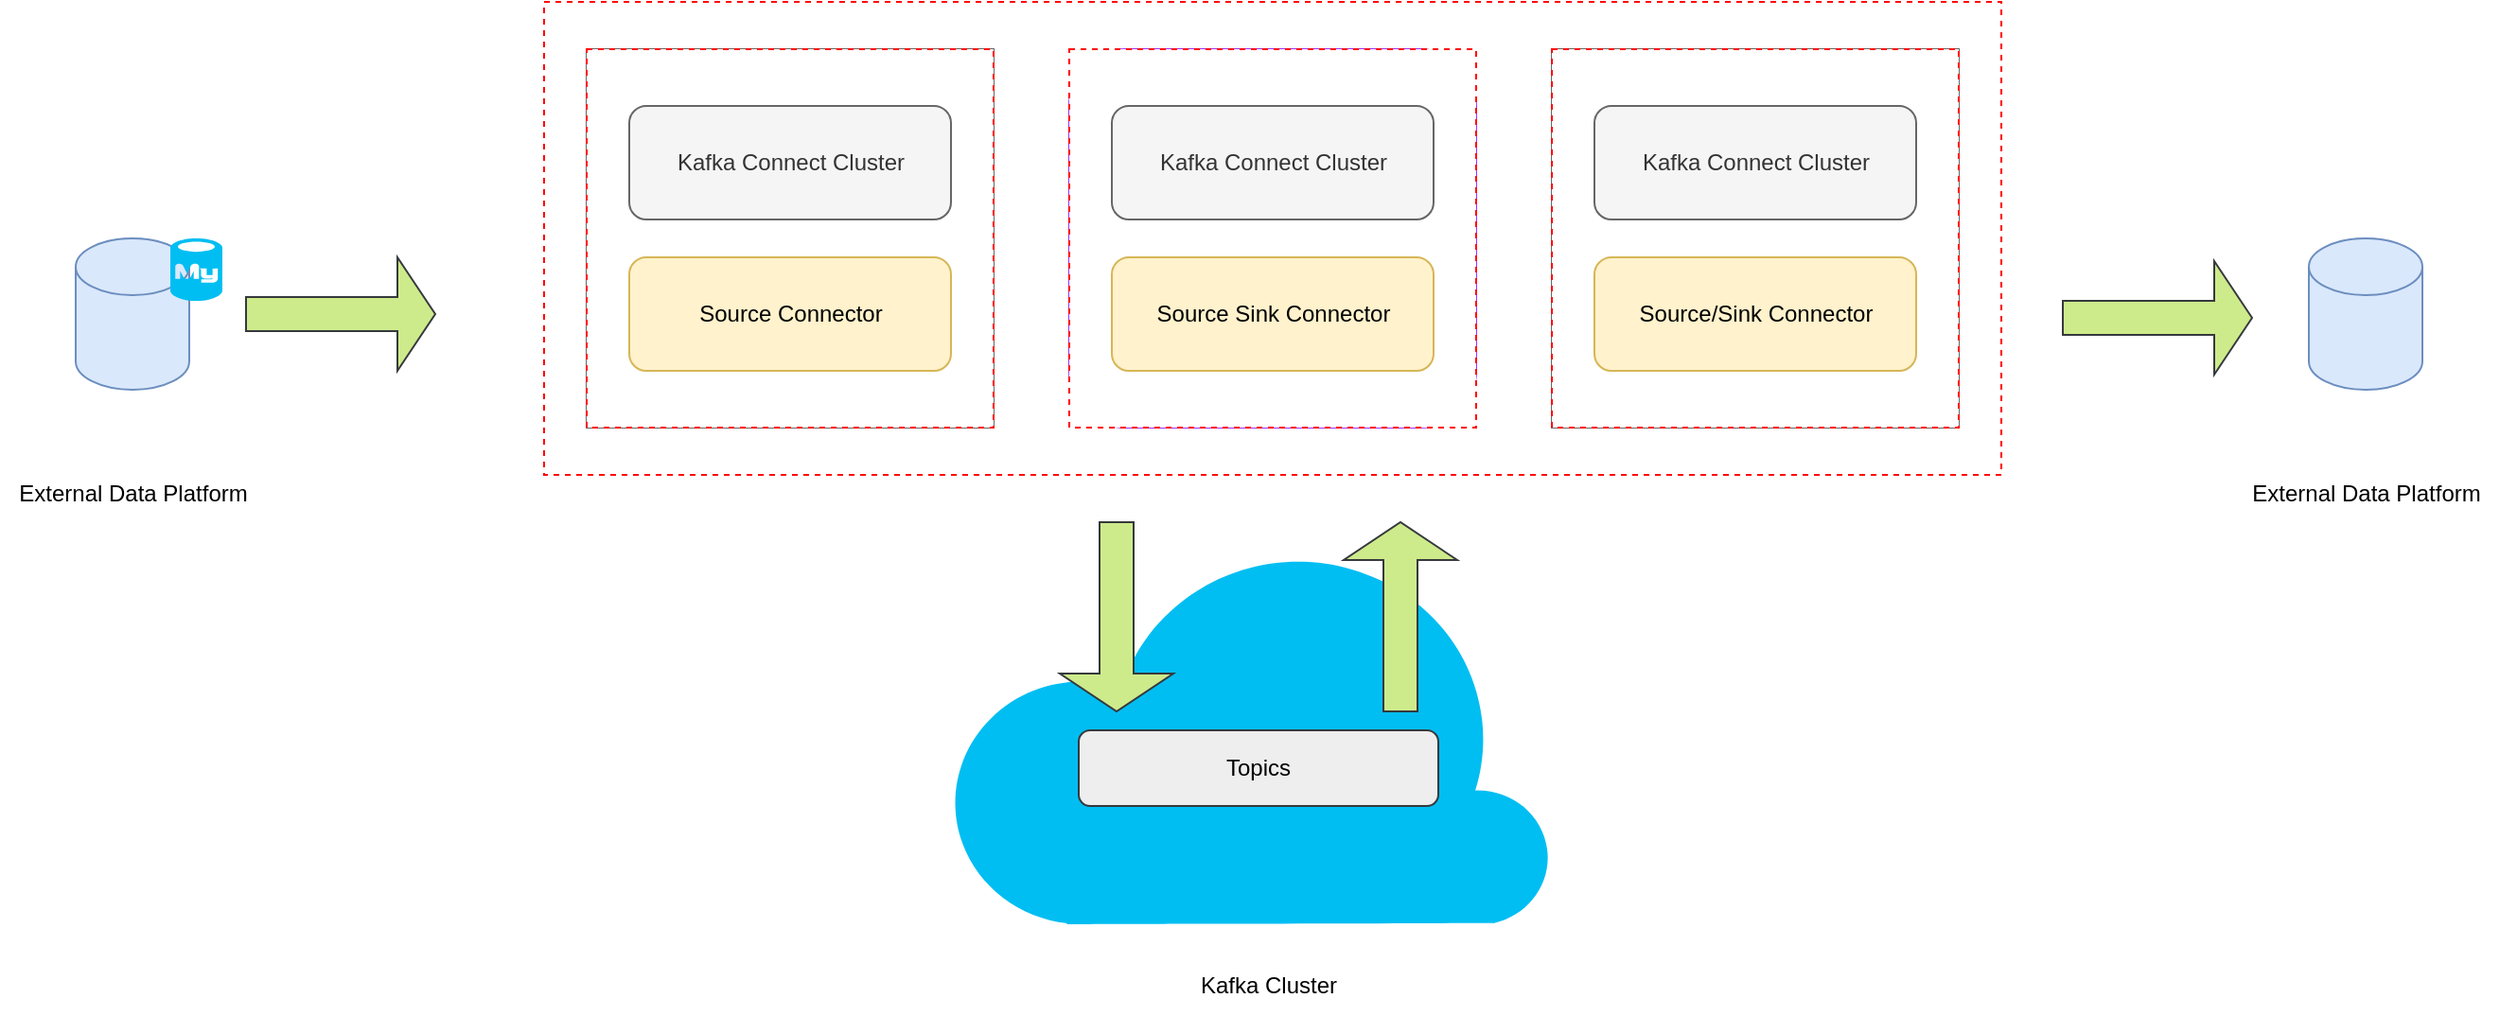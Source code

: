 <mxfile version="24.7.3" type="github">
  <diagram name="Page-1" id="EP4QQ97qRVcQPSVcsZwG">
    <mxGraphModel dx="3116" dy="862" grid="1" gridSize="10" guides="1" tooltips="1" connect="1" arrows="1" fold="1" page="1" pageScale="1" pageWidth="850" pageHeight="1100" math="0" shadow="0">
      <root>
        <mxCell id="0" />
        <mxCell id="1" parent="0" />
        <mxCell id="u9Qty3YH7hLvffLcsdpy-11" value="" style="rounded=0;whiteSpace=wrap;html=1;dashed=1;strokeColor=#FF0000;" vertex="1" parent="1">
          <mxGeometry x="-22.5" y="175" width="770" height="250" as="geometry" />
        </mxCell>
        <mxCell id="QRoZpUSQXtjQfJ5ine1u-7" value="" style="verticalLabelPosition=bottom;html=1;verticalAlign=top;align=center;strokeColor=none;fillColor=#00BEF2;shape=mxgraph.azure.cloud;" parent="1" vertex="1">
          <mxGeometry x="190" y="460" width="320" height="202.5" as="geometry" />
        </mxCell>
        <mxCell id="QRoZpUSQXtjQfJ5ine1u-1" value="" style="shape=cylinder3;whiteSpace=wrap;html=1;boundedLbl=1;backgroundOutline=1;size=15;fillColor=#dae8fc;strokeColor=#6c8ebf;" parent="1" vertex="1">
          <mxGeometry x="-270" y="300" width="60" height="80" as="geometry" />
        </mxCell>
        <mxCell id="QRoZpUSQXtjQfJ5ine1u-2" value="" style="shape=cylinder3;whiteSpace=wrap;html=1;boundedLbl=1;backgroundOutline=1;size=15;fillColor=#dae8fc;strokeColor=#6c8ebf;" parent="1" vertex="1">
          <mxGeometry x="910" y="300" width="60" height="80" as="geometry" />
        </mxCell>
        <mxCell id="QRoZpUSQXtjQfJ5ine1u-6" value="Topics" style="rounded=1;whiteSpace=wrap;html=1;fillColor=#eeeeee;strokeColor=#36393d;" parent="1" vertex="1">
          <mxGeometry x="260" y="560" width="190" height="40" as="geometry" />
        </mxCell>
        <mxCell id="QRoZpUSQXtjQfJ5ine1u-11" value="" style="shape=singleArrow;direction=south;whiteSpace=wrap;html=1;fillColor=#cdeb8b;strokeColor=#36393d;" parent="1" vertex="1">
          <mxGeometry x="250" y="450" width="60" height="100" as="geometry" />
        </mxCell>
        <mxCell id="QRoZpUSQXtjQfJ5ine1u-12" value="" style="shape=singleArrow;direction=north;whiteSpace=wrap;html=1;fillColor=#cdeb8b;strokeColor=#36393d;" parent="1" vertex="1">
          <mxGeometry x="400" y="450" width="60" height="100" as="geometry" />
        </mxCell>
        <mxCell id="QRoZpUSQXtjQfJ5ine1u-13" value="" style="shape=singleArrow;whiteSpace=wrap;html=1;fillColor=#cdeb8b;strokeColor=#36393d;" parent="1" vertex="1">
          <mxGeometry x="-180" y="310" width="100" height="60" as="geometry" />
        </mxCell>
        <mxCell id="QRoZpUSQXtjQfJ5ine1u-14" value="" style="shape=singleArrow;whiteSpace=wrap;html=1;fillColor=#cdeb8b;strokeColor=#36393d;" parent="1" vertex="1">
          <mxGeometry x="780" y="312" width="100" height="60" as="geometry" />
        </mxCell>
        <mxCell id="QRoZpUSQXtjQfJ5ine1u-16" value="" style="shape=image;html=1;verticalAlign=top;verticalLabelPosition=bottom;labelBackgroundColor=#ffffff;imageAspect=0;aspect=fixed;image=https://cdn1.iconfinder.com/data/icons/flat-christmas-icons-1/75/_snowflake-128.png" parent="1" vertex="1">
          <mxGeometry x="950" y="297.5" width="38" height="38" as="geometry" />
        </mxCell>
        <mxCell id="QRoZpUSQXtjQfJ5ine1u-17" value="" style="verticalLabelPosition=bottom;html=1;verticalAlign=top;align=center;strokeColor=none;fillColor=#00BEF2;shape=mxgraph.azure.mysql_database;" parent="1" vertex="1">
          <mxGeometry x="-220" y="300" width="27.5" height="33" as="geometry" />
        </mxCell>
        <mxCell id="QRoZpUSQXtjQfJ5ine1u-18" value="External Data Platform" style="text;html=1;align=center;verticalAlign=middle;resizable=0;points=[];autosize=1;strokeColor=none;fillColor=none;" parent="1" vertex="1">
          <mxGeometry x="-310" y="420" width="140" height="30" as="geometry" />
        </mxCell>
        <mxCell id="QRoZpUSQXtjQfJ5ine1u-19" value="External Data Platform" style="text;html=1;align=center;verticalAlign=middle;resizable=0;points=[];autosize=1;strokeColor=none;fillColor=none;" parent="1" vertex="1">
          <mxGeometry x="870" y="420" width="140" height="30" as="geometry" />
        </mxCell>
        <mxCell id="QRoZpUSQXtjQfJ5ine1u-20" value="Kafka Cluster" style="text;html=1;align=center;verticalAlign=middle;resizable=0;points=[];autosize=1;strokeColor=none;fillColor=none;" parent="1" vertex="1">
          <mxGeometry x="310" y="680" width="100" height="30" as="geometry" />
        </mxCell>
        <mxCell id="u9Qty3YH7hLvffLcsdpy-2" value="" style="group;fillColor=#f5f5f5;fontColor=#333333;strokeColor=#666666;" vertex="1" connectable="0" parent="1">
          <mxGeometry y="200" width="215" height="200" as="geometry" />
        </mxCell>
        <mxCell id="u9Qty3YH7hLvffLcsdpy-1" value="" style="rounded=0;whiteSpace=wrap;html=1;dashed=1;strokeColor=#FF0000;" vertex="1" parent="u9Qty3YH7hLvffLcsdpy-2">
          <mxGeometry width="215" height="200" as="geometry" />
        </mxCell>
        <mxCell id="QRoZpUSQXtjQfJ5ine1u-3" value="Kafka Connect Cluster" style="rounded=1;whiteSpace=wrap;html=1;fillColor=#f5f5f5;fontColor=#333333;strokeColor=#666666;" parent="u9Qty3YH7hLvffLcsdpy-2" vertex="1">
          <mxGeometry x="22.5" y="30" width="170" height="60" as="geometry" />
        </mxCell>
        <mxCell id="QRoZpUSQXtjQfJ5ine1u-4" value="Source Connector" style="rounded=1;whiteSpace=wrap;html=1;fillColor=#fff2cc;strokeColor=#d6b656;" parent="u9Qty3YH7hLvffLcsdpy-2" vertex="1">
          <mxGeometry x="22.5" y="110" width="170" height="60" as="geometry" />
        </mxCell>
        <mxCell id="u9Qty3YH7hLvffLcsdpy-3" value="" style="group;fillColor=#CCCCFF;fontColor=#333333;strokeColor=#666666;" vertex="1" connectable="0" parent="1">
          <mxGeometry x="510" y="200" width="215" height="200" as="geometry" />
        </mxCell>
        <mxCell id="u9Qty3YH7hLvffLcsdpy-4" value="" style="rounded=0;whiteSpace=wrap;html=1;dashed=1;strokeColor=#FF0000;" vertex="1" parent="u9Qty3YH7hLvffLcsdpy-3">
          <mxGeometry width="215" height="200" as="geometry" />
        </mxCell>
        <mxCell id="u9Qty3YH7hLvffLcsdpy-5" value="Kafka Connect Cluster" style="rounded=1;whiteSpace=wrap;html=1;fillColor=#f5f5f5;fontColor=#333333;strokeColor=#666666;" vertex="1" parent="u9Qty3YH7hLvffLcsdpy-3">
          <mxGeometry x="22.5" y="30" width="170" height="60" as="geometry" />
        </mxCell>
        <mxCell id="u9Qty3YH7hLvffLcsdpy-6" value="Source/Sink Connector" style="rounded=1;whiteSpace=wrap;html=1;fillColor=#fff2cc;strokeColor=#d6b656;" vertex="1" parent="u9Qty3YH7hLvffLcsdpy-3">
          <mxGeometry x="22.5" y="110" width="170" height="60" as="geometry" />
        </mxCell>
        <mxCell id="u9Qty3YH7hLvffLcsdpy-7" value="" style="group;fillColor=#fff2cc;strokeColor=#9933FF;shadow=0;rounded=1;fillStyle=solid;" vertex="1" connectable="0" parent="1">
          <mxGeometry x="255" y="200" width="215" height="200" as="geometry" />
        </mxCell>
        <mxCell id="u9Qty3YH7hLvffLcsdpy-8" value="" style="rounded=0;whiteSpace=wrap;html=1;dashed=1;strokeColor=#FF0000;" vertex="1" parent="u9Qty3YH7hLvffLcsdpy-7">
          <mxGeometry width="215" height="200" as="geometry" />
        </mxCell>
        <mxCell id="u9Qty3YH7hLvffLcsdpy-9" value="Kafka Connect Cluster" style="rounded=1;whiteSpace=wrap;html=1;fillColor=#f5f5f5;fontColor=#333333;strokeColor=#666666;" vertex="1" parent="u9Qty3YH7hLvffLcsdpy-7">
          <mxGeometry x="22.5" y="30" width="170" height="60" as="geometry" />
        </mxCell>
        <mxCell id="u9Qty3YH7hLvffLcsdpy-10" value="Source Sink Connector" style="rounded=1;whiteSpace=wrap;html=1;fillColor=#fff2cc;strokeColor=#d6b656;" vertex="1" parent="u9Qty3YH7hLvffLcsdpy-7">
          <mxGeometry x="22.5" y="110" width="170" height="60" as="geometry" />
        </mxCell>
      </root>
    </mxGraphModel>
  </diagram>
</mxfile>
